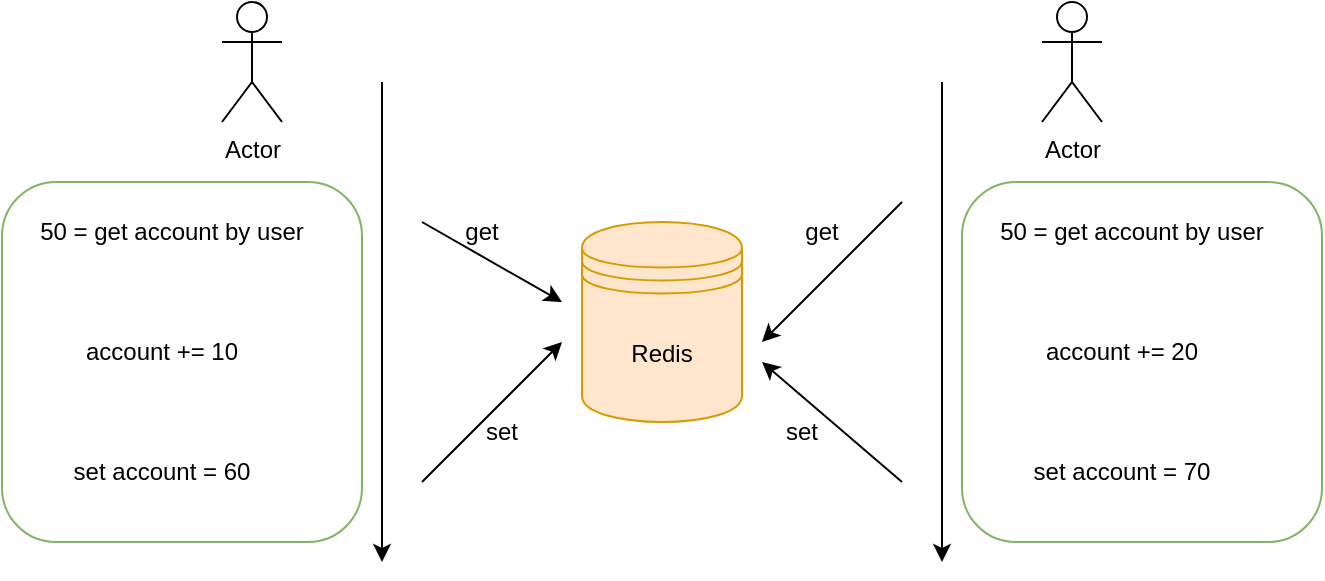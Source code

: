 <mxfile version="15.9.6" type="github"><diagram id="xYqVobCZ0eVLKlvCT2iK" name="Page-1"><mxGraphModel dx="1038" dy="579" grid="0" gridSize="10" guides="1" tooltips="1" connect="1" arrows="1" fold="1" page="1" pageScale="1" pageWidth="827" pageHeight="1169" math="0" shadow="0"><root><mxCell id="0"/><mxCell id="1" parent="0"/><mxCell id="h3I5_JSag-BOousa0kMY-1" value="Redis" style="shape=datastore;whiteSpace=wrap;html=1;fillColor=#ffe6cc;strokeColor=#d79b00;" vertex="1" parent="1"><mxGeometry x="380" y="270" width="80" height="100" as="geometry"/></mxCell><mxCell id="h3I5_JSag-BOousa0kMY-2" value="" style="endArrow=classic;html=1;rounded=0;" edge="1" parent="1"><mxGeometry width="50" height="50" relative="1" as="geometry"><mxPoint x="280" y="200" as="sourcePoint"/><mxPoint x="280" y="440" as="targetPoint"/></mxGeometry></mxCell><mxCell id="h3I5_JSag-BOousa0kMY-3" value="" style="endArrow=classic;html=1;rounded=0;" edge="1" parent="1"><mxGeometry width="50" height="50" relative="1" as="geometry"><mxPoint x="560" y="200" as="sourcePoint"/><mxPoint x="560" y="440" as="targetPoint"/></mxGeometry></mxCell><mxCell id="h3I5_JSag-BOousa0kMY-4" value="Actor" style="shape=umlActor;verticalLabelPosition=bottom;verticalAlign=top;html=1;outlineConnect=0;" vertex="1" parent="1"><mxGeometry x="200" y="160" width="30" height="60" as="geometry"/></mxCell><mxCell id="h3I5_JSag-BOousa0kMY-5" value="Actor" style="shape=umlActor;verticalLabelPosition=bottom;verticalAlign=top;html=1;outlineConnect=0;" vertex="1" parent="1"><mxGeometry x="610" y="160" width="30" height="60" as="geometry"/></mxCell><mxCell id="h3I5_JSag-BOousa0kMY-9" value="50 = get account by user" style="text;html=1;strokeColor=none;fillColor=none;align=center;verticalAlign=middle;whiteSpace=wrap;rounded=0;" vertex="1" parent="1"><mxGeometry x="100" y="260" width="150" height="30" as="geometry"/></mxCell><mxCell id="h3I5_JSag-BOousa0kMY-11" value="account += 10" style="text;html=1;strokeColor=none;fillColor=none;align=center;verticalAlign=middle;whiteSpace=wrap;rounded=0;" vertex="1" parent="1"><mxGeometry x="120" y="320" width="100" height="30" as="geometry"/></mxCell><mxCell id="h3I5_JSag-BOousa0kMY-12" value="set account = 60" style="text;html=1;strokeColor=none;fillColor=none;align=center;verticalAlign=middle;whiteSpace=wrap;rounded=0;" vertex="1" parent="1"><mxGeometry x="120" y="380" width="100" height="30" as="geometry"/></mxCell><mxCell id="h3I5_JSag-BOousa0kMY-13" value="50 = get account by user" style="text;html=1;strokeColor=none;fillColor=none;align=center;verticalAlign=middle;whiteSpace=wrap;rounded=0;" vertex="1" parent="1"><mxGeometry x="580" y="260" width="150" height="30" as="geometry"/></mxCell><mxCell id="h3I5_JSag-BOousa0kMY-14" value="account += 20" style="text;html=1;strokeColor=none;fillColor=none;align=center;verticalAlign=middle;whiteSpace=wrap;rounded=0;" vertex="1" parent="1"><mxGeometry x="600" y="320" width="100" height="30" as="geometry"/></mxCell><mxCell id="h3I5_JSag-BOousa0kMY-15" value="set account = 70" style="text;html=1;strokeColor=none;fillColor=none;align=center;verticalAlign=middle;whiteSpace=wrap;rounded=0;" vertex="1" parent="1"><mxGeometry x="600" y="380" width="100" height="30" as="geometry"/></mxCell><mxCell id="h3I5_JSag-BOousa0kMY-18" value="" style="endArrow=classic;html=1;rounded=0;" edge="1" parent="1"><mxGeometry width="50" height="50" relative="1" as="geometry"><mxPoint x="300" y="400" as="sourcePoint"/><mxPoint x="370" y="330" as="targetPoint"/></mxGeometry></mxCell><mxCell id="h3I5_JSag-BOousa0kMY-19" value="" style="endArrow=classic;html=1;rounded=0;" edge="1" parent="1"><mxGeometry width="50" height="50" relative="1" as="geometry"><mxPoint x="300" y="270" as="sourcePoint"/><mxPoint x="370" y="310" as="targetPoint"/></mxGeometry></mxCell><mxCell id="h3I5_JSag-BOousa0kMY-20" value="" style="endArrow=classic;html=1;rounded=0;" edge="1" parent="1"><mxGeometry width="50" height="50" relative="1" as="geometry"><mxPoint x="540" y="400" as="sourcePoint"/><mxPoint x="470" y="340" as="targetPoint"/></mxGeometry></mxCell><mxCell id="h3I5_JSag-BOousa0kMY-21" value="" style="endArrow=classic;html=1;rounded=0;" edge="1" parent="1"><mxGeometry width="50" height="50" relative="1" as="geometry"><mxPoint x="540" y="260" as="sourcePoint"/><mxPoint x="470" y="330" as="targetPoint"/></mxGeometry></mxCell><mxCell id="h3I5_JSag-BOousa0kMY-22" value="get" style="text;html=1;strokeColor=none;fillColor=none;align=center;verticalAlign=middle;whiteSpace=wrap;rounded=0;" vertex="1" parent="1"><mxGeometry x="300" y="260" width="60" height="30" as="geometry"/></mxCell><mxCell id="h3I5_JSag-BOousa0kMY-23" value="get" style="text;html=1;strokeColor=none;fillColor=none;align=center;verticalAlign=middle;whiteSpace=wrap;rounded=0;" vertex="1" parent="1"><mxGeometry x="470" y="260" width="60" height="30" as="geometry"/></mxCell><mxCell id="h3I5_JSag-BOousa0kMY-24" value="set" style="text;html=1;strokeColor=none;fillColor=none;align=center;verticalAlign=middle;whiteSpace=wrap;rounded=0;" vertex="1" parent="1"><mxGeometry x="310" y="360" width="60" height="30" as="geometry"/></mxCell><mxCell id="h3I5_JSag-BOousa0kMY-25" value="set" style="text;html=1;strokeColor=none;fillColor=none;align=center;verticalAlign=middle;whiteSpace=wrap;rounded=0;" vertex="1" parent="1"><mxGeometry x="460" y="360" width="60" height="30" as="geometry"/></mxCell><mxCell id="h3I5_JSag-BOousa0kMY-27" value="" style="rounded=1;whiteSpace=wrap;html=1;fillColor=none;strokeColor=#82b366;" vertex="1" parent="1"><mxGeometry x="90" y="250" width="180" height="180" as="geometry"/></mxCell><mxCell id="h3I5_JSag-BOousa0kMY-28" value="" style="rounded=1;whiteSpace=wrap;html=1;fillColor=none;strokeColor=#82b366;" vertex="1" parent="1"><mxGeometry x="570" y="250" width="180" height="180" as="geometry"/></mxCell></root></mxGraphModel></diagram></mxfile>